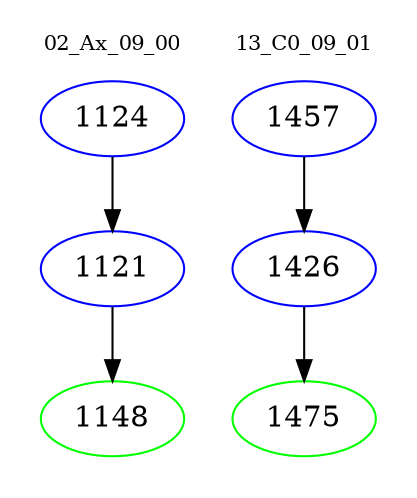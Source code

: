 digraph{
subgraph cluster_0 {
color = white
label = "02_Ax_09_00";
fontsize=10;
T0_1124 [label="1124", color="blue"]
T0_1124 -> T0_1121 [color="black"]
T0_1121 [label="1121", color="blue"]
T0_1121 -> T0_1148 [color="black"]
T0_1148 [label="1148", color="green"]
}
subgraph cluster_1 {
color = white
label = "13_C0_09_01";
fontsize=10;
T1_1457 [label="1457", color="blue"]
T1_1457 -> T1_1426 [color="black"]
T1_1426 [label="1426", color="blue"]
T1_1426 -> T1_1475 [color="black"]
T1_1475 [label="1475", color="green"]
}
}
